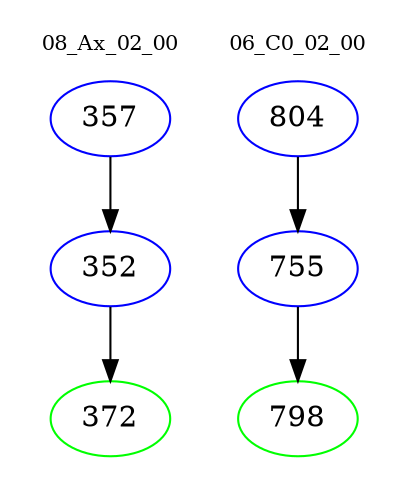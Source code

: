 digraph{
subgraph cluster_0 {
color = white
label = "08_Ax_02_00";
fontsize=10;
T0_357 [label="357", color="blue"]
T0_357 -> T0_352 [color="black"]
T0_352 [label="352", color="blue"]
T0_352 -> T0_372 [color="black"]
T0_372 [label="372", color="green"]
}
subgraph cluster_1 {
color = white
label = "06_C0_02_00";
fontsize=10;
T1_804 [label="804", color="blue"]
T1_804 -> T1_755 [color="black"]
T1_755 [label="755", color="blue"]
T1_755 -> T1_798 [color="black"]
T1_798 [label="798", color="green"]
}
}
